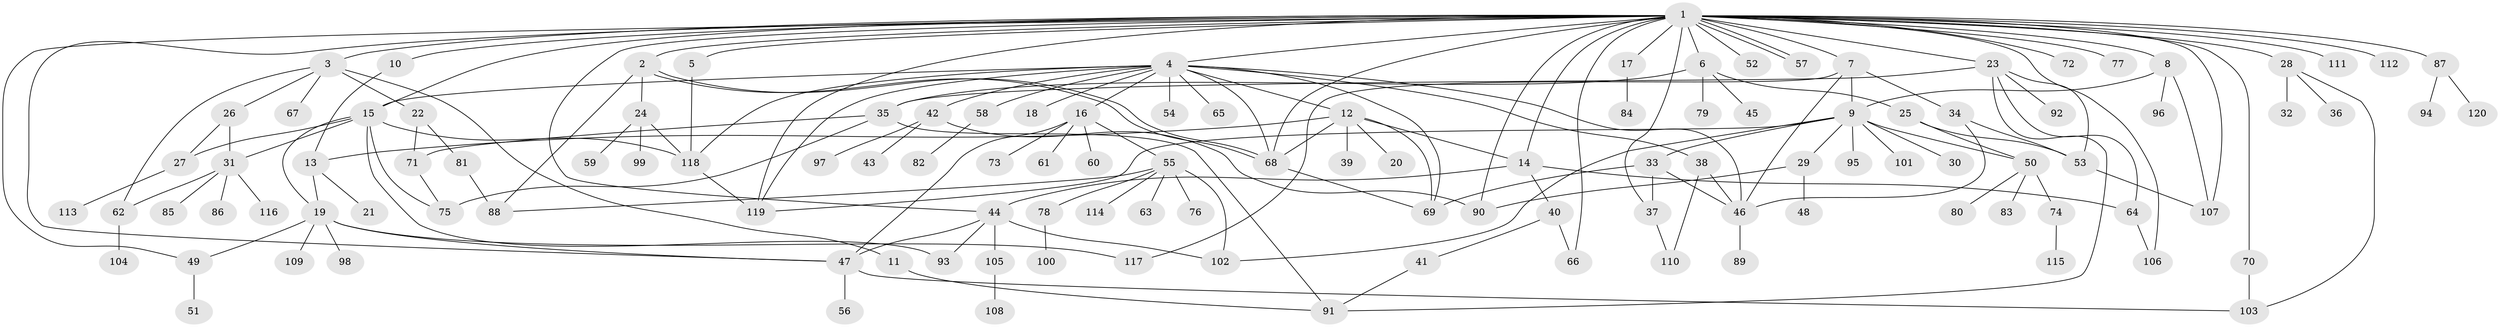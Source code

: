 // coarse degree distribution, {32: 0.011627906976744186, 6: 0.05813953488372093, 15: 0.011627906976744186, 2: 0.11627906976744186, 4: 0.06976744186046512, 5: 0.046511627906976744, 9: 0.023255813953488372, 8: 0.023255813953488372, 11: 0.011627906976744186, 1: 0.47674418604651164, 7: 0.023255813953488372, 3: 0.12790697674418605}
// Generated by graph-tools (version 1.1) at 2025/23/03/03/25 07:23:53]
// undirected, 120 vertices, 177 edges
graph export_dot {
graph [start="1"]
  node [color=gray90,style=filled];
  1;
  2;
  3;
  4;
  5;
  6;
  7;
  8;
  9;
  10;
  11;
  12;
  13;
  14;
  15;
  16;
  17;
  18;
  19;
  20;
  21;
  22;
  23;
  24;
  25;
  26;
  27;
  28;
  29;
  30;
  31;
  32;
  33;
  34;
  35;
  36;
  37;
  38;
  39;
  40;
  41;
  42;
  43;
  44;
  45;
  46;
  47;
  48;
  49;
  50;
  51;
  52;
  53;
  54;
  55;
  56;
  57;
  58;
  59;
  60;
  61;
  62;
  63;
  64;
  65;
  66;
  67;
  68;
  69;
  70;
  71;
  72;
  73;
  74;
  75;
  76;
  77;
  78;
  79;
  80;
  81;
  82;
  83;
  84;
  85;
  86;
  87;
  88;
  89;
  90;
  91;
  92;
  93;
  94;
  95;
  96;
  97;
  98;
  99;
  100;
  101;
  102;
  103;
  104;
  105;
  106;
  107;
  108;
  109;
  110;
  111;
  112;
  113;
  114;
  115;
  116;
  117;
  118;
  119;
  120;
  1 -- 2;
  1 -- 3;
  1 -- 4;
  1 -- 5;
  1 -- 6;
  1 -- 7;
  1 -- 8;
  1 -- 10;
  1 -- 14;
  1 -- 15;
  1 -- 17;
  1 -- 23;
  1 -- 28;
  1 -- 37;
  1 -- 44;
  1 -- 47;
  1 -- 49;
  1 -- 52;
  1 -- 57;
  1 -- 57;
  1 -- 66;
  1 -- 68;
  1 -- 70;
  1 -- 72;
  1 -- 77;
  1 -- 87;
  1 -- 90;
  1 -- 106;
  1 -- 107;
  1 -- 111;
  1 -- 112;
  1 -- 119;
  2 -- 24;
  2 -- 68;
  2 -- 68;
  2 -- 88;
  3 -- 11;
  3 -- 22;
  3 -- 26;
  3 -- 62;
  3 -- 67;
  4 -- 12;
  4 -- 15;
  4 -- 16;
  4 -- 18;
  4 -- 38;
  4 -- 42;
  4 -- 46;
  4 -- 54;
  4 -- 58;
  4 -- 65;
  4 -- 68;
  4 -- 69;
  4 -- 118;
  4 -- 119;
  5 -- 118;
  6 -- 25;
  6 -- 35;
  6 -- 45;
  6 -- 79;
  7 -- 9;
  7 -- 34;
  7 -- 46;
  7 -- 117;
  8 -- 9;
  8 -- 96;
  8 -- 107;
  9 -- 29;
  9 -- 30;
  9 -- 33;
  9 -- 50;
  9 -- 95;
  9 -- 101;
  9 -- 102;
  9 -- 119;
  10 -- 13;
  11 -- 91;
  12 -- 13;
  12 -- 14;
  12 -- 20;
  12 -- 39;
  12 -- 68;
  12 -- 69;
  13 -- 19;
  13 -- 21;
  14 -- 40;
  14 -- 44;
  14 -- 64;
  15 -- 19;
  15 -- 27;
  15 -- 31;
  15 -- 75;
  15 -- 93;
  15 -- 118;
  16 -- 47;
  16 -- 55;
  16 -- 60;
  16 -- 61;
  16 -- 73;
  17 -- 84;
  19 -- 47;
  19 -- 49;
  19 -- 98;
  19 -- 109;
  19 -- 117;
  22 -- 71;
  22 -- 81;
  23 -- 35;
  23 -- 53;
  23 -- 64;
  23 -- 91;
  23 -- 92;
  24 -- 59;
  24 -- 99;
  24 -- 118;
  25 -- 50;
  25 -- 53;
  26 -- 27;
  26 -- 31;
  27 -- 113;
  28 -- 32;
  28 -- 36;
  28 -- 103;
  29 -- 48;
  29 -- 90;
  31 -- 62;
  31 -- 85;
  31 -- 86;
  31 -- 116;
  33 -- 37;
  33 -- 46;
  33 -- 69;
  34 -- 46;
  34 -- 53;
  35 -- 71;
  35 -- 75;
  35 -- 91;
  37 -- 110;
  38 -- 46;
  38 -- 110;
  40 -- 41;
  40 -- 66;
  41 -- 91;
  42 -- 43;
  42 -- 90;
  42 -- 97;
  44 -- 47;
  44 -- 93;
  44 -- 102;
  44 -- 105;
  46 -- 89;
  47 -- 56;
  47 -- 103;
  49 -- 51;
  50 -- 74;
  50 -- 80;
  50 -- 83;
  53 -- 107;
  55 -- 63;
  55 -- 76;
  55 -- 78;
  55 -- 88;
  55 -- 102;
  55 -- 114;
  58 -- 82;
  62 -- 104;
  64 -- 106;
  68 -- 69;
  70 -- 103;
  71 -- 75;
  74 -- 115;
  78 -- 100;
  81 -- 88;
  87 -- 94;
  87 -- 120;
  105 -- 108;
  118 -- 119;
}
